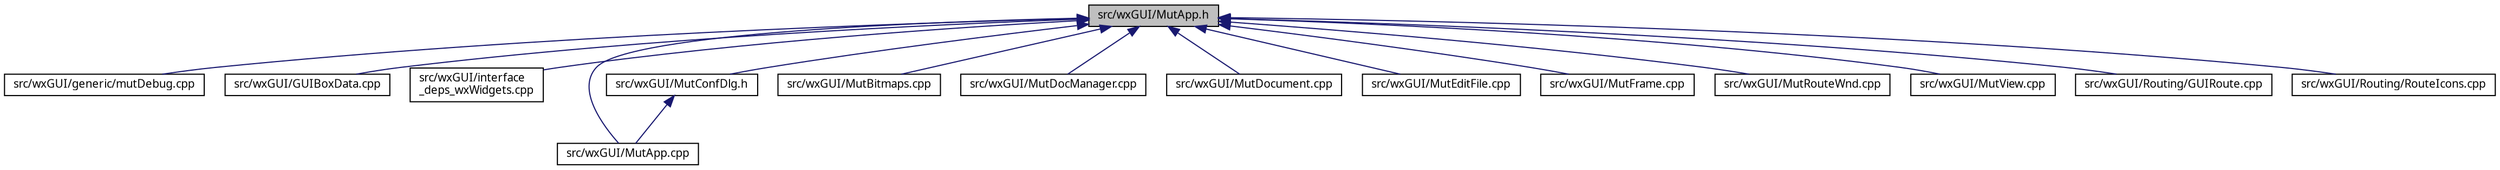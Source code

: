 digraph "src/wxGUI/MutApp.h"
{
  edge [fontname="Sans",fontsize="10",labelfontname="Sans",labelfontsize="10"];
  node [fontname="Sans",fontsize="10",shape=record];
  Node126 [label="src/wxGUI/MutApp.h",height=0.2,width=0.4,color="black", fillcolor="grey75", style="filled", fontcolor="black"];
  Node126 -> Node127 [dir="back",color="midnightblue",fontsize="10",style="solid",fontname="Sans"];
  Node127 [label="src/wxGUI/generic/mutDebug.cpp",height=0.2,width=0.4,color="black", fillcolor="white", style="filled",URL="$d4/dc0/mutDebug_8cpp.html",tooltip="Some functions and classes to help to debug Mutabor. "];
  Node126 -> Node128 [dir="back",color="midnightblue",fontsize="10",style="solid",fontname="Sans"];
  Node128 [label="src/wxGUI/GUIBoxData.cpp",height=0.2,width=0.4,color="black", fillcolor="white", style="filled",URL="$d2/dd3/GUIBoxData_8cpp.html"];
  Node126 -> Node129 [dir="back",color="midnightblue",fontsize="10",style="solid",fontname="Sans"];
  Node129 [label="src/wxGUI/interface\l_deps_wxWidgets.cpp",height=0.2,width=0.4,color="black", fillcolor="white", style="filled",URL="$df/dff/interface__deps__wxWidgets_8cpp.html"];
  Node126 -> Node130 [dir="back",color="midnightblue",fontsize="10",style="solid",fontname="Sans"];
  Node130 [label="src/wxGUI/MutApp.cpp",height=0.2,width=0.4,color="black", fillcolor="white", style="filled",URL="$d5/d1c/MutApp_8cpp.html",tooltip="Mutabor Application. "];
  Node126 -> Node131 [dir="back",color="midnightblue",fontsize="10",style="solid",fontname="Sans"];
  Node131 [label="src/wxGUI/MutConfDlg.h",height=0.2,width=0.4,color="black", fillcolor="white", style="filled",URL="$d9/d8f/MutConfDlg_8h.html"];
  Node131 -> Node130 [dir="back",color="midnightblue",fontsize="10",style="solid",fontname="Sans"];
  Node126 -> Node132 [dir="back",color="midnightblue",fontsize="10",style="solid",fontname="Sans"];
  Node132 [label="src/wxGUI/MutBitmaps.cpp",height=0.2,width=0.4,color="black", fillcolor="white", style="filled",URL="$d7/db6/MutBitmaps_8cpp.html",tooltip="Mutabor Bitmaps. "];
  Node126 -> Node133 [dir="back",color="midnightblue",fontsize="10",style="solid",fontname="Sans"];
  Node133 [label="src/wxGUI/MutDocManager.cpp",height=0.2,width=0.4,color="black", fillcolor="white", style="filled",URL="$dd/db0/MutDocManager_8cpp.html"];
  Node126 -> Node134 [dir="back",color="midnightblue",fontsize="10",style="solid",fontname="Sans"];
  Node134 [label="src/wxGUI/MutDocument.cpp",height=0.2,width=0.4,color="black", fillcolor="white", style="filled",URL="$d6/d3b/MutDocument_8cpp.html",tooltip="Document/View Document class for Mutabor source files. "];
  Node126 -> Node135 [dir="back",color="midnightblue",fontsize="10",style="solid",fontname="Sans"];
  Node135 [label="src/wxGUI/MutEditFile.cpp",height=0.2,width=0.4,color="black", fillcolor="white", style="filled",URL="$d1/da4/MutEditFile_8cpp.html",tooltip="Mutabor Edit window for Mutabor-files. "];
  Node126 -> Node136 [dir="back",color="midnightblue",fontsize="10",style="solid",fontname="Sans"];
  Node136 [label="src/wxGUI/MutFrame.cpp",height=0.2,width=0.4,color="black", fillcolor="white", style="filled",URL="$dc/df3/MutFrame_8cpp.html",tooltip="Mutabor Frame. "];
  Node126 -> Node137 [dir="back",color="midnightblue",fontsize="10",style="solid",fontname="Sans"];
  Node137 [label="src/wxGUI/MutRouteWnd.cpp",height=0.2,width=0.4,color="black", fillcolor="white", style="filled",URL="$dc/def/MutRouteWnd_8cpp.html",tooltip="Routing window. "];
  Node126 -> Node138 [dir="back",color="midnightblue",fontsize="10",style="solid",fontname="Sans"];
  Node138 [label="src/wxGUI/MutView.cpp",height=0.2,width=0.4,color="black", fillcolor="white", style="filled",URL="$d8/d33/MutView_8cpp.html",tooltip="Document/View View class for Mutabor source files. "];
  Node126 -> Node139 [dir="back",color="midnightblue",fontsize="10",style="solid",fontname="Sans"];
  Node139 [label="src/wxGUI/Routing/GUIRoute.cpp",height=0.2,width=0.4,color="black", fillcolor="white", style="filled",URL="$d4/dee/GUIRoute_8cpp.html"];
  Node126 -> Node140 [dir="back",color="midnightblue",fontsize="10",style="solid",fontname="Sans"];
  Node140 [label="src/wxGUI/Routing/RouteIcons.cpp",height=0.2,width=0.4,color="black", fillcolor="white", style="filled",URL="$d1/d28/RouteIcons_8cpp.html",tooltip="Devices base classes. "];
}
